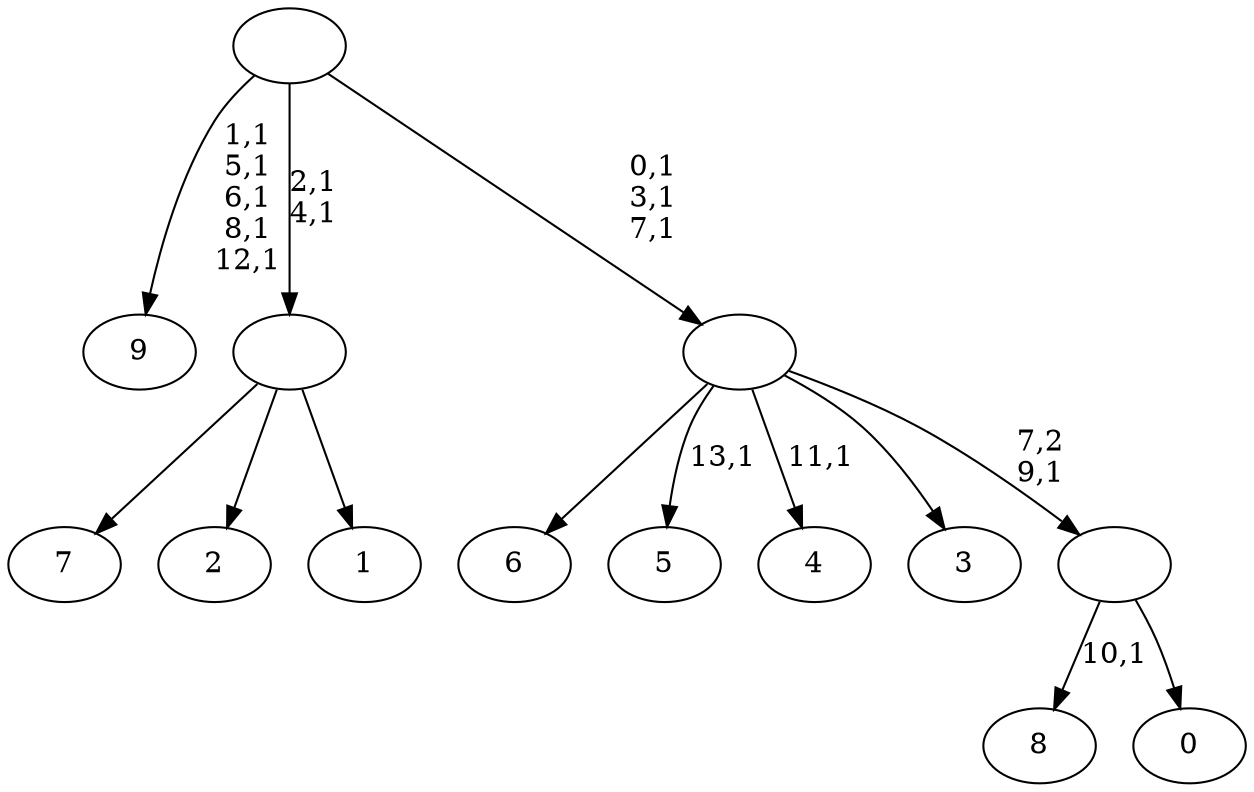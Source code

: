 digraph T {
	24 [label="9"]
	18 [label="8"]
	16 [label="7"]
	15 [label="6"]
	14 [label="5"]
	12 [label="4"]
	10 [label="3"]
	9 [label="2"]
	8 [label="1"]
	7 [label=""]
	5 [label="0"]
	4 [label=""]
	3 [label=""]
	0 [label=""]
	7 -> 16 [label=""]
	7 -> 9 [label=""]
	7 -> 8 [label=""]
	4 -> 18 [label="10,1"]
	4 -> 5 [label=""]
	3 -> 12 [label="11,1"]
	3 -> 14 [label="13,1"]
	3 -> 15 [label=""]
	3 -> 10 [label=""]
	3 -> 4 [label="7,2\n9,1"]
	0 -> 3 [label="0,1\n3,1\n7,1"]
	0 -> 7 [label="2,1\n4,1"]
	0 -> 24 [label="1,1\n5,1\n6,1\n8,1\n12,1"]
}
